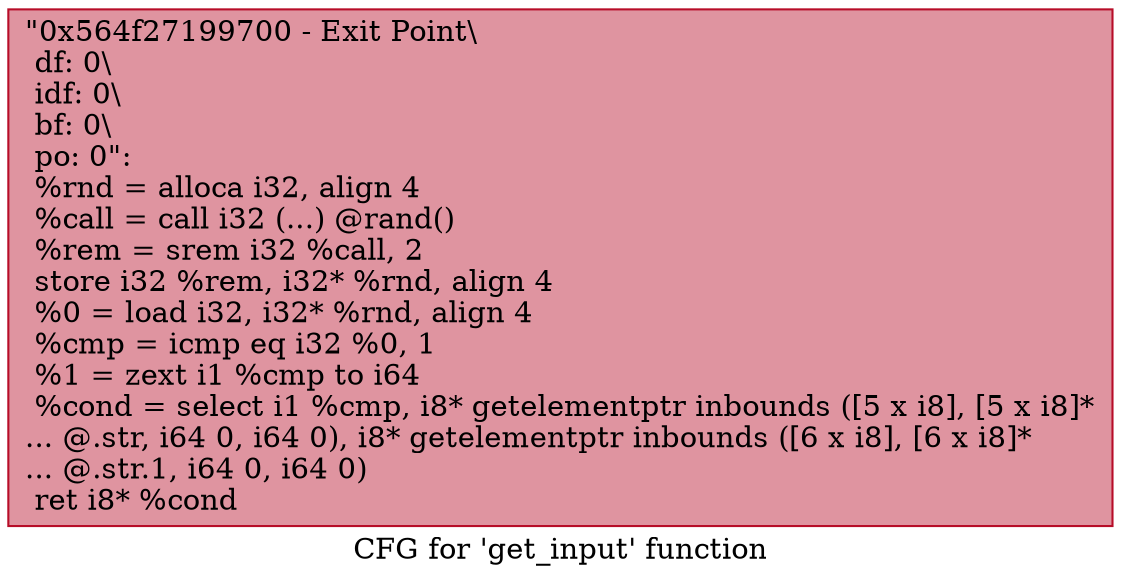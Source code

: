 digraph "CFG for 'get_input' function" {
	label="CFG for 'get_input' function";

	Node0x564f27199700 [shape=record,color="#b70d28ff", style=filled, fillcolor="#b70d2870",label="{\"0x564f27199700 - Exit Point\\\l df: 0\\\l idf: 0\\\l bf: 0\\\l po: 0\":\l  %rnd = alloca i32, align 4\l  %call = call i32 (...) @rand()\l  %rem = srem i32 %call, 2\l  store i32 %rem, i32* %rnd, align 4\l  %0 = load i32, i32* %rnd, align 4\l  %cmp = icmp eq i32 %0, 1\l  %1 = zext i1 %cmp to i64\l  %cond = select i1 %cmp, i8* getelementptr inbounds ([5 x i8], [5 x i8]*\l... @.str, i64 0, i64 0), i8* getelementptr inbounds ([6 x i8], [6 x i8]*\l... @.str.1, i64 0, i64 0)\l  ret i8* %cond\l}"];
}
